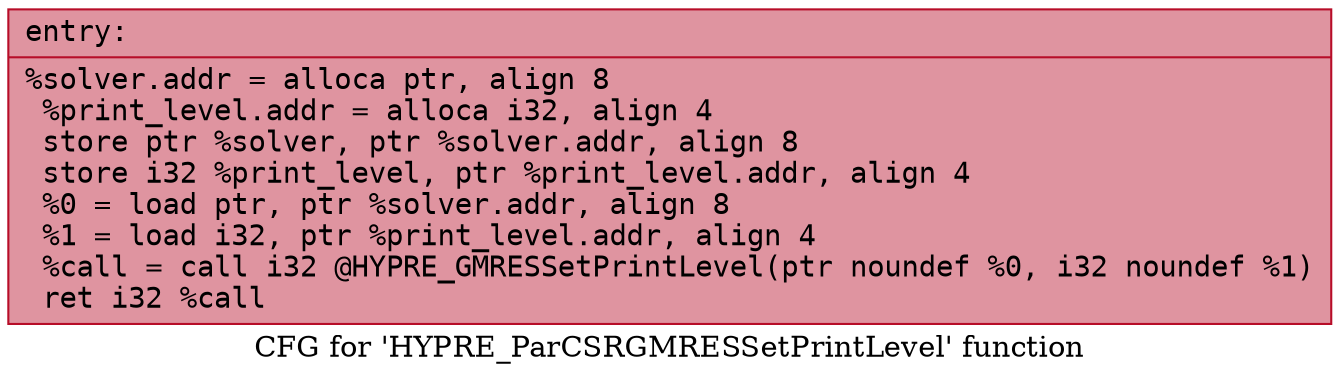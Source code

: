 digraph "CFG for 'HYPRE_ParCSRGMRESSetPrintLevel' function" {
	label="CFG for 'HYPRE_ParCSRGMRESSetPrintLevel' function";

	Node0x55e35e767ca0 [shape=record,color="#b70d28ff", style=filled, fillcolor="#b70d2870" fontname="Courier",label="{entry:\l|  %solver.addr = alloca ptr, align 8\l  %print_level.addr = alloca i32, align 4\l  store ptr %solver, ptr %solver.addr, align 8\l  store i32 %print_level, ptr %print_level.addr, align 4\l  %0 = load ptr, ptr %solver.addr, align 8\l  %1 = load i32, ptr %print_level.addr, align 4\l  %call = call i32 @HYPRE_GMRESSetPrintLevel(ptr noundef %0, i32 noundef %1)\l  ret i32 %call\l}"];
}
